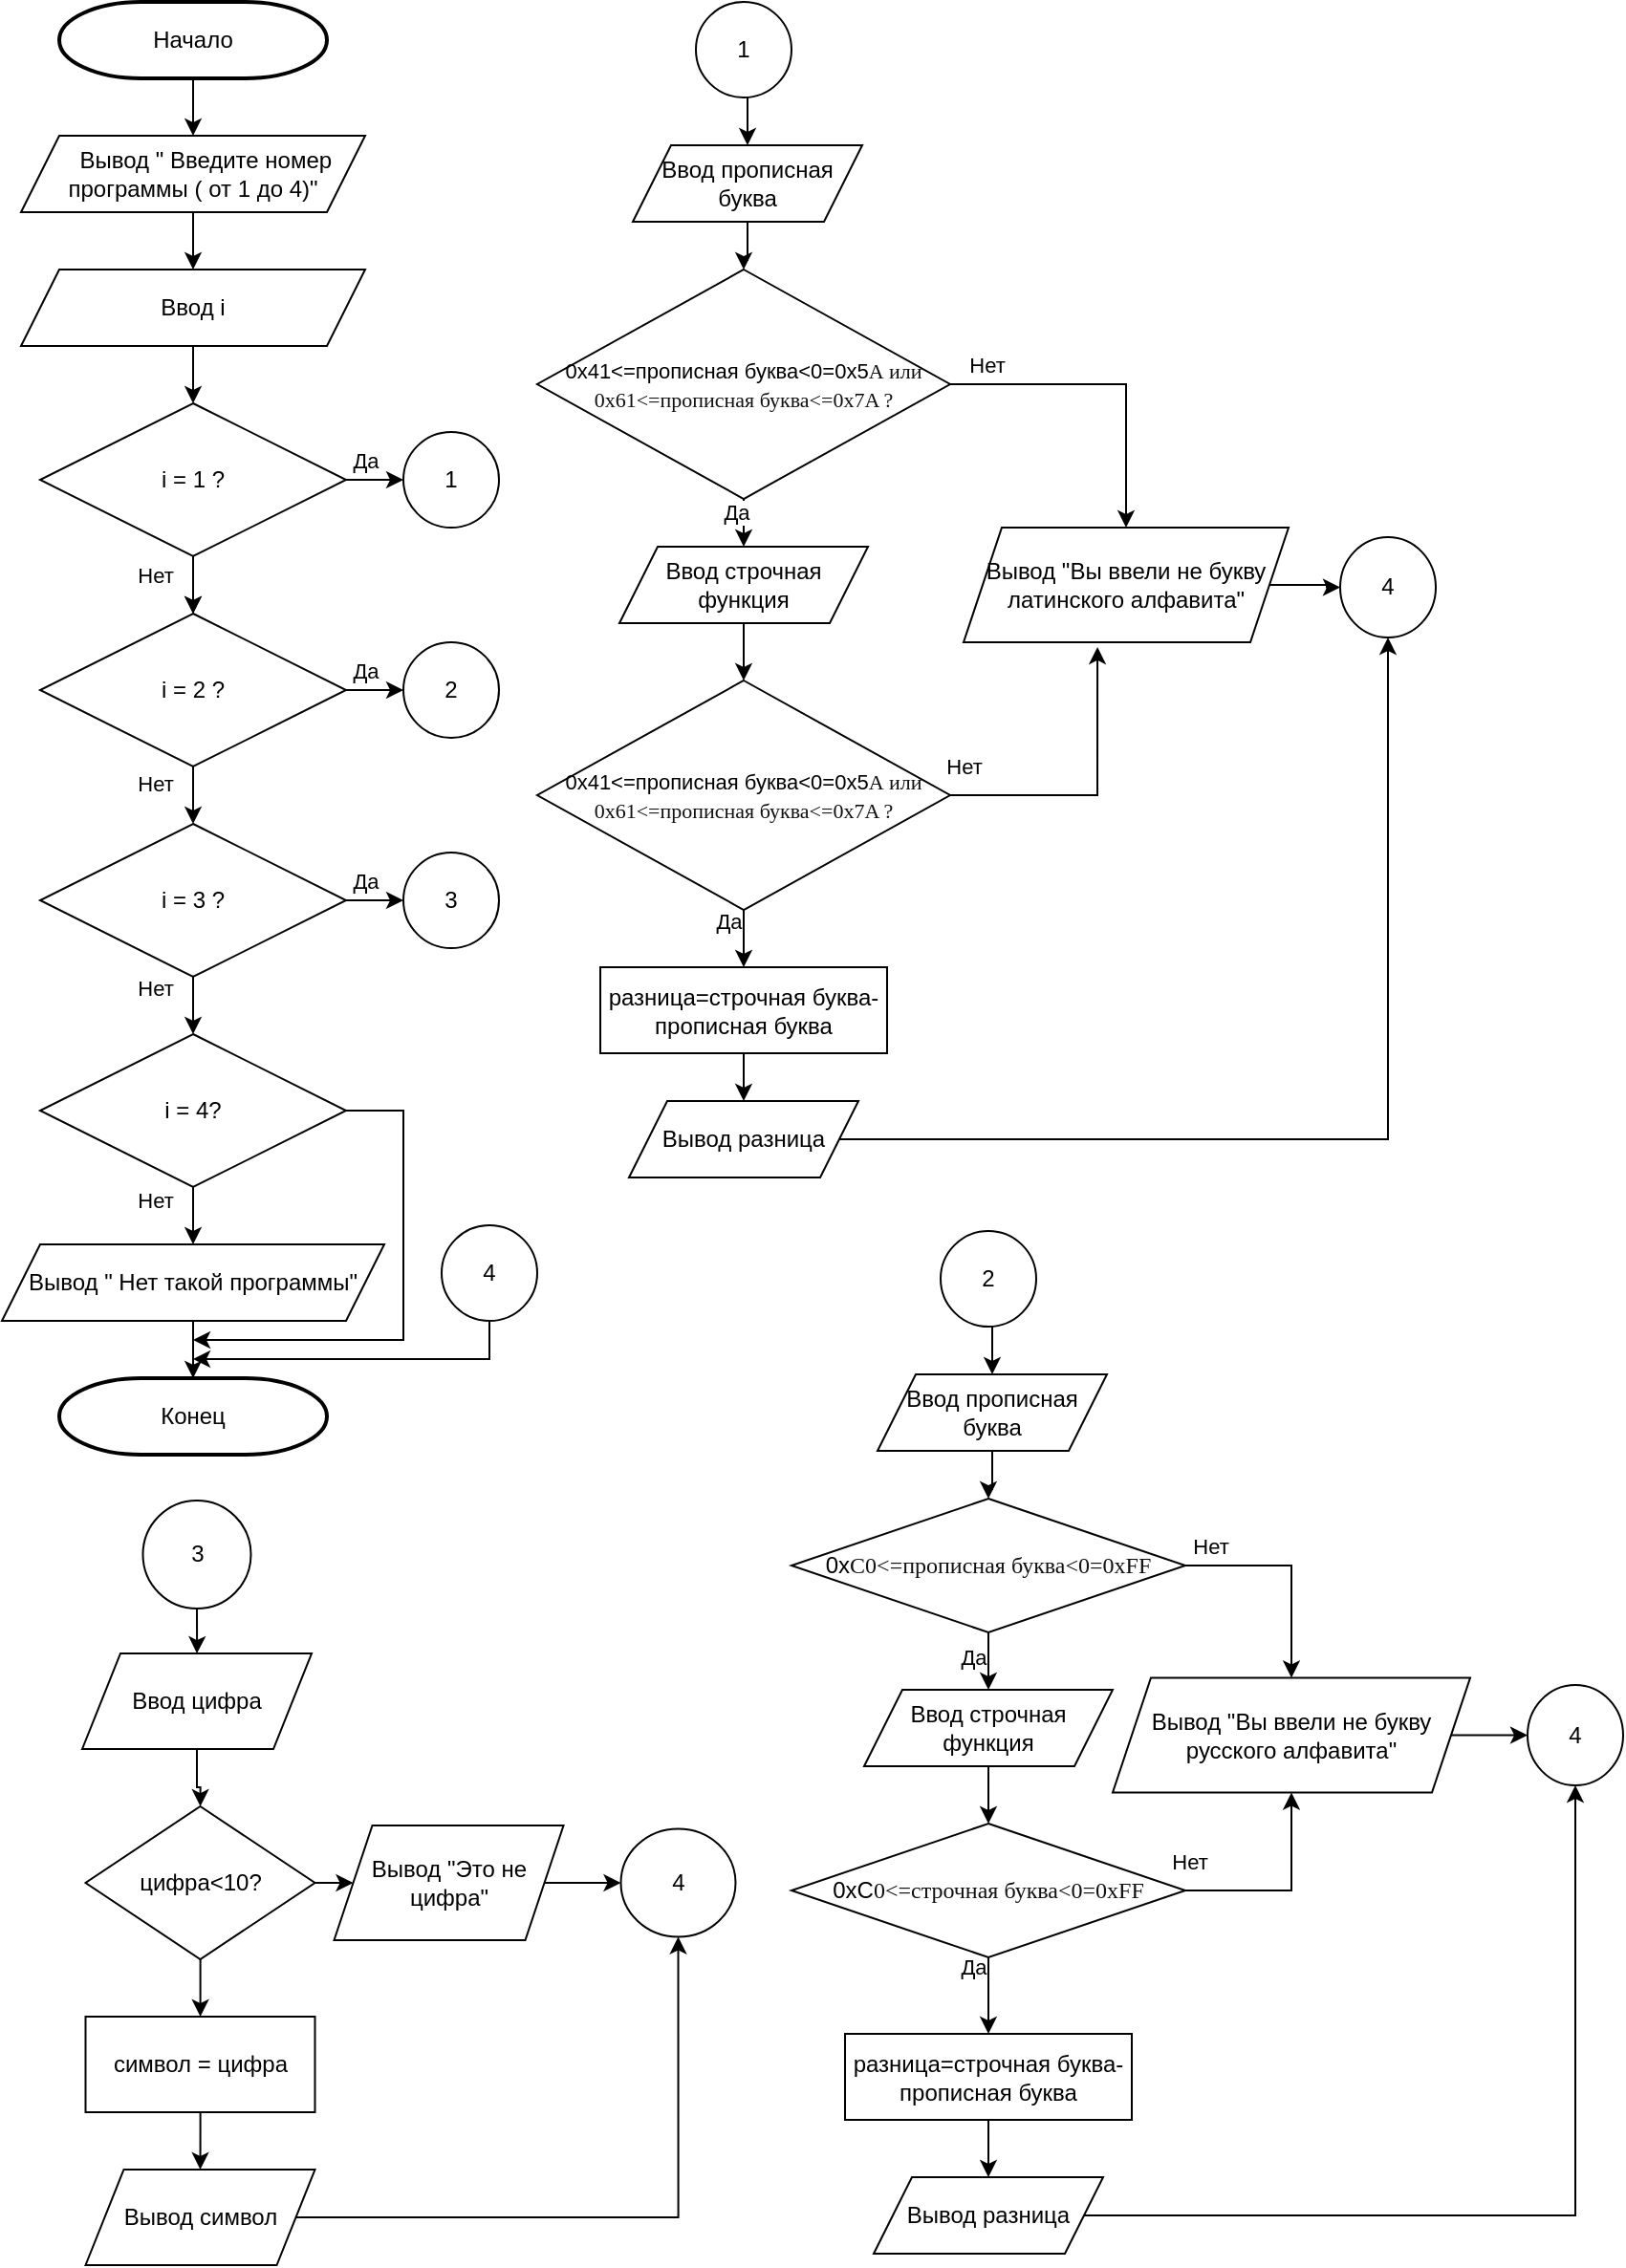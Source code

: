 <mxfile version="22.0.6" type="device">
  <diagram id="C5RBs43oDa-KdzZeNtuy" name="Page-1">
    <mxGraphModel dx="1500" dy="921" grid="0" gridSize="10" guides="1" tooltips="1" connect="1" arrows="1" fold="1" page="0" pageScale="1" pageWidth="827" pageHeight="1169" math="0" shadow="0">
      <root>
        <mxCell id="WIyWlLk6GJQsqaUBKTNV-0" />
        <mxCell id="WIyWlLk6GJQsqaUBKTNV-1" parent="WIyWlLk6GJQsqaUBKTNV-0" />
        <mxCell id="FNkPyqkchI54DgubYqVO-3" style="edgeStyle=orthogonalEdgeStyle;rounded=0;orthogonalLoop=1;jettySize=auto;html=1;entryX=0.5;entryY=0;entryDx=0;entryDy=0;" edge="1" parent="WIyWlLk6GJQsqaUBKTNV-1" source="FNkPyqkchI54DgubYqVO-0" target="FNkPyqkchI54DgubYqVO-1">
          <mxGeometry relative="1" as="geometry" />
        </mxCell>
        <mxCell id="FNkPyqkchI54DgubYqVO-0" value="Начало" style="strokeWidth=2;html=1;shape=mxgraph.flowchart.terminator;whiteSpace=wrap;strokeColor=#000000;" vertex="1" parent="WIyWlLk6GJQsqaUBKTNV-1">
          <mxGeometry x="70" y="20" width="140" height="40" as="geometry" />
        </mxCell>
        <mxCell id="FNkPyqkchI54DgubYqVO-5" value="" style="edgeStyle=orthogonalEdgeStyle;rounded=0;orthogonalLoop=1;jettySize=auto;html=1;" edge="1" parent="WIyWlLk6GJQsqaUBKTNV-1" source="FNkPyqkchI54DgubYqVO-1" target="FNkPyqkchI54DgubYqVO-4">
          <mxGeometry relative="1" as="geometry" />
        </mxCell>
        <mxCell id="FNkPyqkchI54DgubYqVO-1" value="&amp;nbsp; &amp;nbsp; Вывод &quot; Введите номер программы ( от 1 до 4)&quot;" style="shape=parallelogram;perimeter=parallelogramPerimeter;whiteSpace=wrap;html=1;fixedSize=1;" vertex="1" parent="WIyWlLk6GJQsqaUBKTNV-1">
          <mxGeometry x="50" y="90" width="180" height="40" as="geometry" />
        </mxCell>
        <mxCell id="FNkPyqkchI54DgubYqVO-8" value="" style="edgeStyle=orthogonalEdgeStyle;rounded=0;orthogonalLoop=1;jettySize=auto;html=1;" edge="1" parent="WIyWlLk6GJQsqaUBKTNV-1" source="FNkPyqkchI54DgubYqVO-4" target="FNkPyqkchI54DgubYqVO-7">
          <mxGeometry relative="1" as="geometry" />
        </mxCell>
        <mxCell id="FNkPyqkchI54DgubYqVO-4" value="Ввод i" style="shape=parallelogram;perimeter=parallelogramPerimeter;whiteSpace=wrap;html=1;fixedSize=1;" vertex="1" parent="WIyWlLk6GJQsqaUBKTNV-1">
          <mxGeometry x="50" y="160" width="180" height="40" as="geometry" />
        </mxCell>
        <mxCell id="FNkPyqkchI54DgubYqVO-10" value="" style="edgeStyle=orthogonalEdgeStyle;rounded=0;orthogonalLoop=1;jettySize=auto;html=1;" edge="1" parent="WIyWlLk6GJQsqaUBKTNV-1" source="FNkPyqkchI54DgubYqVO-7" target="FNkPyqkchI54DgubYqVO-9">
          <mxGeometry relative="1" as="geometry" />
        </mxCell>
        <mxCell id="FNkPyqkchI54DgubYqVO-17" value="" style="edgeStyle=orthogonalEdgeStyle;rounded=0;orthogonalLoop=1;jettySize=auto;html=1;" edge="1" parent="WIyWlLk6GJQsqaUBKTNV-1" source="FNkPyqkchI54DgubYqVO-7" target="FNkPyqkchI54DgubYqVO-9">
          <mxGeometry relative="1" as="geometry" />
        </mxCell>
        <mxCell id="FNkPyqkchI54DgubYqVO-19" value="Нет" style="edgeLabel;html=1;align=center;verticalAlign=middle;resizable=0;points=[];" vertex="1" connectable="0" parent="FNkPyqkchI54DgubYqVO-17">
          <mxGeometry x="-0.712" y="-1" relative="1" as="geometry">
            <mxPoint x="-19" y="3" as="offset" />
          </mxGeometry>
        </mxCell>
        <mxCell id="FNkPyqkchI54DgubYqVO-34" value="" style="edgeStyle=orthogonalEdgeStyle;rounded=0;orthogonalLoop=1;jettySize=auto;html=1;" edge="1" parent="WIyWlLk6GJQsqaUBKTNV-1" source="FNkPyqkchI54DgubYqVO-7" target="FNkPyqkchI54DgubYqVO-33">
          <mxGeometry relative="1" as="geometry" />
        </mxCell>
        <mxCell id="FNkPyqkchI54DgubYqVO-61" value="Да" style="edgeLabel;html=1;align=center;verticalAlign=middle;resizable=0;points=[];" vertex="1" connectable="0" parent="FNkPyqkchI54DgubYqVO-34">
          <mxGeometry x="-0.764" y="2" relative="1" as="geometry">
            <mxPoint x="4" y="-8" as="offset" />
          </mxGeometry>
        </mxCell>
        <mxCell id="FNkPyqkchI54DgubYqVO-7" value="i = 1 ?" style="rhombus;whiteSpace=wrap;html=1;" vertex="1" parent="WIyWlLk6GJQsqaUBKTNV-1">
          <mxGeometry x="60" y="230" width="160" height="80" as="geometry" />
        </mxCell>
        <mxCell id="FNkPyqkchI54DgubYqVO-12" value="" style="edgeStyle=orthogonalEdgeStyle;rounded=0;orthogonalLoop=1;jettySize=auto;html=1;" edge="1" parent="WIyWlLk6GJQsqaUBKTNV-1" source="FNkPyqkchI54DgubYqVO-9" target="FNkPyqkchI54DgubYqVO-11">
          <mxGeometry relative="1" as="geometry" />
        </mxCell>
        <mxCell id="FNkPyqkchI54DgubYqVO-20" value="Нет" style="edgeLabel;html=1;align=center;verticalAlign=middle;resizable=0;points=[];" vertex="1" connectable="0" parent="FNkPyqkchI54DgubYqVO-12">
          <mxGeometry x="-0.632" y="-2" relative="1" as="geometry">
            <mxPoint x="-18" as="offset" />
          </mxGeometry>
        </mxCell>
        <mxCell id="FNkPyqkchI54DgubYqVO-45" value="" style="edgeStyle=orthogonalEdgeStyle;rounded=0;orthogonalLoop=1;jettySize=auto;html=1;" edge="1" parent="WIyWlLk6GJQsqaUBKTNV-1" source="FNkPyqkchI54DgubYqVO-9" target="FNkPyqkchI54DgubYqVO-44">
          <mxGeometry relative="1" as="geometry" />
        </mxCell>
        <mxCell id="FNkPyqkchI54DgubYqVO-62" value="Да" style="edgeLabel;html=1;align=center;verticalAlign=middle;resizable=0;points=[];" vertex="1" connectable="0" parent="FNkPyqkchI54DgubYqVO-45">
          <mxGeometry x="-0.72" y="-1" relative="1" as="geometry">
            <mxPoint x="3" y="-11" as="offset" />
          </mxGeometry>
        </mxCell>
        <mxCell id="FNkPyqkchI54DgubYqVO-9" value="i = 2 ?" style="rhombus;whiteSpace=wrap;html=1;" vertex="1" parent="WIyWlLk6GJQsqaUBKTNV-1">
          <mxGeometry x="60" y="340" width="160" height="80" as="geometry" />
        </mxCell>
        <mxCell id="FNkPyqkchI54DgubYqVO-14" value="" style="edgeStyle=orthogonalEdgeStyle;rounded=0;orthogonalLoop=1;jettySize=auto;html=1;" edge="1" parent="WIyWlLk6GJQsqaUBKTNV-1" source="FNkPyqkchI54DgubYqVO-11" target="FNkPyqkchI54DgubYqVO-13">
          <mxGeometry relative="1" as="geometry" />
        </mxCell>
        <mxCell id="FNkPyqkchI54DgubYqVO-21" value="Нет" style="edgeLabel;html=1;align=center;verticalAlign=middle;resizable=0;points=[];" vertex="1" connectable="0" parent="FNkPyqkchI54DgubYqVO-14">
          <mxGeometry x="-0.779" y="1" relative="1" as="geometry">
            <mxPoint x="-21" as="offset" />
          </mxGeometry>
        </mxCell>
        <mxCell id="FNkPyqkchI54DgubYqVO-47" value="" style="edgeStyle=orthogonalEdgeStyle;rounded=0;orthogonalLoop=1;jettySize=auto;html=1;" edge="1" parent="WIyWlLk6GJQsqaUBKTNV-1" source="FNkPyqkchI54DgubYqVO-11" target="FNkPyqkchI54DgubYqVO-46">
          <mxGeometry relative="1" as="geometry" />
        </mxCell>
        <mxCell id="FNkPyqkchI54DgubYqVO-63" value="Да" style="edgeLabel;html=1;align=center;verticalAlign=middle;resizable=0;points=[];" vertex="1" connectable="0" parent="FNkPyqkchI54DgubYqVO-47">
          <mxGeometry x="-0.762" y="4" relative="1" as="geometry">
            <mxPoint x="4" y="-6" as="offset" />
          </mxGeometry>
        </mxCell>
        <mxCell id="FNkPyqkchI54DgubYqVO-11" value="i = 3 ?" style="rhombus;whiteSpace=wrap;html=1;" vertex="1" parent="WIyWlLk6GJQsqaUBKTNV-1">
          <mxGeometry x="60" y="450" width="160" height="80" as="geometry" />
        </mxCell>
        <mxCell id="FNkPyqkchI54DgubYqVO-16" style="edgeStyle=orthogonalEdgeStyle;rounded=0;orthogonalLoop=1;jettySize=auto;html=1;entryX=0.5;entryY=0;entryDx=0;entryDy=0;" edge="1" parent="WIyWlLk6GJQsqaUBKTNV-1" source="FNkPyqkchI54DgubYqVO-13" target="FNkPyqkchI54DgubYqVO-15">
          <mxGeometry relative="1" as="geometry" />
        </mxCell>
        <mxCell id="FNkPyqkchI54DgubYqVO-22" value="Нет" style="edgeLabel;html=1;align=center;verticalAlign=middle;resizable=0;points=[];" vertex="1" connectable="0" parent="FNkPyqkchI54DgubYqVO-16">
          <mxGeometry x="-0.736" y="-1" relative="1" as="geometry">
            <mxPoint x="-19" as="offset" />
          </mxGeometry>
        </mxCell>
        <mxCell id="FNkPyqkchI54DgubYqVO-66" style="edgeStyle=orthogonalEdgeStyle;rounded=0;orthogonalLoop=1;jettySize=auto;html=1;exitX=1;exitY=0.5;exitDx=0;exitDy=0;" edge="1" parent="WIyWlLk6GJQsqaUBKTNV-1" source="FNkPyqkchI54DgubYqVO-13">
          <mxGeometry relative="1" as="geometry">
            <mxPoint x="140" y="720" as="targetPoint" />
            <Array as="points">
              <mxPoint x="250" y="600" />
              <mxPoint x="250" y="720" />
              <mxPoint x="140" y="720" />
            </Array>
          </mxGeometry>
        </mxCell>
        <mxCell id="FNkPyqkchI54DgubYqVO-13" value="i = 4?" style="rhombus;whiteSpace=wrap;html=1;" vertex="1" parent="WIyWlLk6GJQsqaUBKTNV-1">
          <mxGeometry x="60" y="560" width="160" height="80" as="geometry" />
        </mxCell>
        <mxCell id="FNkPyqkchI54DgubYqVO-15" value="Вывод &quot; Нет такой программы&quot;" style="shape=parallelogram;perimeter=parallelogramPerimeter;whiteSpace=wrap;html=1;fixedSize=1;" vertex="1" parent="WIyWlLk6GJQsqaUBKTNV-1">
          <mxGeometry x="40" y="670" width="200" height="40" as="geometry" />
        </mxCell>
        <mxCell id="FNkPyqkchI54DgubYqVO-26" value="" style="edgeStyle=orthogonalEdgeStyle;rounded=0;orthogonalLoop=1;jettySize=auto;html=1;" edge="1" parent="WIyWlLk6GJQsqaUBKTNV-1" source="FNkPyqkchI54DgubYqVO-23" target="FNkPyqkchI54DgubYqVO-25">
          <mxGeometry relative="1" as="geometry" />
        </mxCell>
        <mxCell id="FNkPyqkchI54DgubYqVO-23" value="Ввод прописная буква" style="shape=parallelogram;perimeter=parallelogramPerimeter;whiteSpace=wrap;html=1;fixedSize=1;" vertex="1" parent="WIyWlLk6GJQsqaUBKTNV-1">
          <mxGeometry x="370" y="95" width="120" height="40" as="geometry" />
        </mxCell>
        <mxCell id="FNkPyqkchI54DgubYqVO-28" value="" style="edgeStyle=orthogonalEdgeStyle;rounded=0;orthogonalLoop=1;jettySize=auto;html=1;entryX=0.5;entryY=0;entryDx=0;entryDy=0;" edge="1" parent="WIyWlLk6GJQsqaUBKTNV-1" source="FNkPyqkchI54DgubYqVO-25" target="FNkPyqkchI54DgubYqVO-29">
          <mxGeometry relative="1" as="geometry">
            <mxPoint x="511" y="425" as="targetPoint" />
          </mxGeometry>
        </mxCell>
        <mxCell id="FNkPyqkchI54DgubYqVO-59" value="Да" style="edgeLabel;html=1;align=center;verticalAlign=middle;resizable=0;points=[];" vertex="1" connectable="0" parent="FNkPyqkchI54DgubYqVO-28">
          <mxGeometry x="0.251" y="-2" relative="1" as="geometry">
            <mxPoint x="-6" y="1" as="offset" />
          </mxGeometry>
        </mxCell>
        <mxCell id="FNkPyqkchI54DgubYqVO-39" style="edgeStyle=orthogonalEdgeStyle;rounded=0;orthogonalLoop=1;jettySize=auto;html=1;entryX=0.5;entryY=0;entryDx=0;entryDy=0;" edge="1" parent="WIyWlLk6GJQsqaUBKTNV-1" source="FNkPyqkchI54DgubYqVO-25" target="FNkPyqkchI54DgubYqVO-30">
          <mxGeometry relative="1" as="geometry" />
        </mxCell>
        <mxCell id="FNkPyqkchI54DgubYqVO-57" value="Нет" style="edgeLabel;html=1;align=center;verticalAlign=middle;resizable=0;points=[];" vertex="1" connectable="0" parent="FNkPyqkchI54DgubYqVO-39">
          <mxGeometry x="-0.775" y="1" relative="1" as="geometry">
            <mxPoint y="-9" as="offset" />
          </mxGeometry>
        </mxCell>
        <mxCell id="FNkPyqkchI54DgubYqVO-25" value="&lt;font style=&quot;font-size: 11px;&quot;&gt;0х41&amp;lt;=прописная буква&amp;lt;0=0х5&lt;font style=&quot;font-size: 11px;&quot;&gt;&lt;span style=&quot;line-height: 107%; font-family: Calibri, &amp;quot;sans-serif&amp;quot;; color: rgb(17, 17, 17);&quot; lang=&quot;EN-US&quot;&gt;A&lt;/span&gt;&lt;span style=&quot;line-height: 107%; font-family: Calibri, &amp;quot;sans-serif&amp;quot;; color: rgb(17, 17, 17);&quot;&gt; или 0х61&amp;lt;=прописная буква&amp;lt;=0х7&lt;/span&gt;&lt;span style=&quot;line-height: 107%; font-family: Calibri, &amp;quot;sans-serif&amp;quot;; color: rgb(17, 17, 17);&quot; lang=&quot;EN-US&quot;&gt;A ?&lt;/span&gt;&lt;/font&gt;&lt;/font&gt;" style="rhombus;whiteSpace=wrap;html=1;" vertex="1" parent="WIyWlLk6GJQsqaUBKTNV-1">
          <mxGeometry x="320" y="160" width="216" height="120" as="geometry" />
        </mxCell>
        <mxCell id="FNkPyqkchI54DgubYqVO-37" style="edgeStyle=orthogonalEdgeStyle;rounded=0;orthogonalLoop=1;jettySize=auto;html=1;entryX=0.5;entryY=0;entryDx=0;entryDy=0;" edge="1" parent="WIyWlLk6GJQsqaUBKTNV-1" source="FNkPyqkchI54DgubYqVO-29" target="FNkPyqkchI54DgubYqVO-32">
          <mxGeometry relative="1" as="geometry" />
        </mxCell>
        <mxCell id="FNkPyqkchI54DgubYqVO-29" value="Ввод строчная функция" style="shape=parallelogram;perimeter=parallelogramPerimeter;whiteSpace=wrap;html=1;fixedSize=1;" vertex="1" parent="WIyWlLk6GJQsqaUBKTNV-1">
          <mxGeometry x="363" y="305" width="130" height="40" as="geometry" />
        </mxCell>
        <mxCell id="FNkPyqkchI54DgubYqVO-41" value="" style="edgeStyle=orthogonalEdgeStyle;rounded=0;orthogonalLoop=1;jettySize=auto;html=1;" edge="1" parent="WIyWlLk6GJQsqaUBKTNV-1" source="FNkPyqkchI54DgubYqVO-30" target="FNkPyqkchI54DgubYqVO-40">
          <mxGeometry relative="1" as="geometry" />
        </mxCell>
        <mxCell id="FNkPyqkchI54DgubYqVO-30" value="Вывод &quot;Вы ввели не букву латинского алфавита&quot;" style="shape=parallelogram;perimeter=parallelogramPerimeter;whiteSpace=wrap;html=1;fixedSize=1;" vertex="1" parent="WIyWlLk6GJQsqaUBKTNV-1">
          <mxGeometry x="543" y="295" width="170" height="60" as="geometry" />
        </mxCell>
        <mxCell id="FNkPyqkchI54DgubYqVO-53" value="" style="edgeStyle=orthogonalEdgeStyle;rounded=0;orthogonalLoop=1;jettySize=auto;html=1;" edge="1" parent="WIyWlLk6GJQsqaUBKTNV-1" source="FNkPyqkchI54DgubYqVO-32" target="FNkPyqkchI54DgubYqVO-52">
          <mxGeometry relative="1" as="geometry" />
        </mxCell>
        <mxCell id="FNkPyqkchI54DgubYqVO-60" value="Да" style="edgeLabel;html=1;align=center;verticalAlign=middle;resizable=0;points=[];" vertex="1" connectable="0" parent="FNkPyqkchI54DgubYqVO-53">
          <mxGeometry x="-0.824" y="-4" relative="1" as="geometry">
            <mxPoint x="-4" y="1" as="offset" />
          </mxGeometry>
        </mxCell>
        <mxCell id="FNkPyqkchI54DgubYqVO-32" value="&lt;font style=&quot;font-size: 11px;&quot;&gt;0х41&amp;lt;=прописная буква&amp;lt;0=0х5&lt;font style=&quot;font-size: 11px;&quot;&gt;&lt;span style=&quot;line-height: 107%; font-family: Calibri, &amp;quot;sans-serif&amp;quot;; color: rgb(17, 17, 17);&quot; lang=&quot;EN-US&quot;&gt;A&lt;/span&gt;&lt;span style=&quot;line-height: 107%; font-family: Calibri, &amp;quot;sans-serif&amp;quot;; color: rgb(17, 17, 17);&quot;&gt; или 0х61&amp;lt;=прописная буква&amp;lt;=0х7&lt;/span&gt;&lt;span style=&quot;line-height: 107%; font-family: Calibri, &amp;quot;sans-serif&amp;quot;; color: rgb(17, 17, 17);&quot; lang=&quot;EN-US&quot;&gt;A ?&lt;/span&gt;&lt;/font&gt;&lt;/font&gt;" style="rhombus;whiteSpace=wrap;html=1;" vertex="1" parent="WIyWlLk6GJQsqaUBKTNV-1">
          <mxGeometry x="320" y="375" width="216" height="120" as="geometry" />
        </mxCell>
        <mxCell id="FNkPyqkchI54DgubYqVO-33" value="1" style="ellipse;whiteSpace=wrap;html=1;" vertex="1" parent="WIyWlLk6GJQsqaUBKTNV-1">
          <mxGeometry x="250" y="245" width="50" height="50" as="geometry" />
        </mxCell>
        <mxCell id="FNkPyqkchI54DgubYqVO-36" style="edgeStyle=orthogonalEdgeStyle;rounded=0;orthogonalLoop=1;jettySize=auto;html=1;entryX=0.5;entryY=0;entryDx=0;entryDy=0;" edge="1" parent="WIyWlLk6GJQsqaUBKTNV-1" target="FNkPyqkchI54DgubYqVO-23">
          <mxGeometry relative="1" as="geometry">
            <mxPoint x="428" y="65" as="sourcePoint" />
          </mxGeometry>
        </mxCell>
        <mxCell id="FNkPyqkchI54DgubYqVO-35" value="1" style="ellipse;whiteSpace=wrap;html=1;aspect=fixed;" vertex="1" parent="WIyWlLk6GJQsqaUBKTNV-1">
          <mxGeometry x="403" y="20" width="50" height="50" as="geometry" />
        </mxCell>
        <mxCell id="FNkPyqkchI54DgubYqVO-38" style="edgeStyle=orthogonalEdgeStyle;rounded=0;orthogonalLoop=1;jettySize=auto;html=1;entryX=0.412;entryY=1.041;entryDx=0;entryDy=0;entryPerimeter=0;" edge="1" parent="WIyWlLk6GJQsqaUBKTNV-1" source="FNkPyqkchI54DgubYqVO-32" target="FNkPyqkchI54DgubYqVO-30">
          <mxGeometry relative="1" as="geometry" />
        </mxCell>
        <mxCell id="FNkPyqkchI54DgubYqVO-58" value="Нет" style="edgeLabel;html=1;align=center;verticalAlign=middle;resizable=0;points=[];" vertex="1" connectable="0" parent="FNkPyqkchI54DgubYqVO-38">
          <mxGeometry x="-0.78" y="-1" relative="1" as="geometry">
            <mxPoint x="-10" y="-16" as="offset" />
          </mxGeometry>
        </mxCell>
        <mxCell id="FNkPyqkchI54DgubYqVO-40" value="4" style="ellipse;whiteSpace=wrap;html=1;" vertex="1" parent="WIyWlLk6GJQsqaUBKTNV-1">
          <mxGeometry x="740" y="300" width="50" height="52.5" as="geometry" />
        </mxCell>
        <mxCell id="FNkPyqkchI54DgubYqVO-42" value="Конец" style="strokeWidth=2;html=1;shape=mxgraph.flowchart.terminator;whiteSpace=wrap;strokeColor=#000000;" vertex="1" parent="WIyWlLk6GJQsqaUBKTNV-1">
          <mxGeometry x="70" y="740" width="140" height="40" as="geometry" />
        </mxCell>
        <mxCell id="FNkPyqkchI54DgubYqVO-44" value="2" style="ellipse;whiteSpace=wrap;html=1;" vertex="1" parent="WIyWlLk6GJQsqaUBKTNV-1">
          <mxGeometry x="250" y="355" width="50" height="50" as="geometry" />
        </mxCell>
        <mxCell id="FNkPyqkchI54DgubYqVO-46" value="3" style="ellipse;whiteSpace=wrap;html=1;" vertex="1" parent="WIyWlLk6GJQsqaUBKTNV-1">
          <mxGeometry x="250" y="465" width="50" height="50" as="geometry" />
        </mxCell>
        <mxCell id="FNkPyqkchI54DgubYqVO-51" style="edgeStyle=orthogonalEdgeStyle;rounded=0;orthogonalLoop=1;jettySize=auto;html=1;" edge="1" parent="WIyWlLk6GJQsqaUBKTNV-1" source="FNkPyqkchI54DgubYqVO-50">
          <mxGeometry relative="1" as="geometry">
            <mxPoint x="140" y="730" as="targetPoint" />
            <Array as="points">
              <mxPoint x="295" y="695" />
              <mxPoint x="295" y="730" />
            </Array>
          </mxGeometry>
        </mxCell>
        <mxCell id="FNkPyqkchI54DgubYqVO-50" value="4" style="ellipse;whiteSpace=wrap;html=1;aspect=fixed;" vertex="1" parent="WIyWlLk6GJQsqaUBKTNV-1">
          <mxGeometry x="270" y="660" width="50" height="50" as="geometry" />
        </mxCell>
        <mxCell id="FNkPyqkchI54DgubYqVO-55" style="edgeStyle=orthogonalEdgeStyle;rounded=0;orthogonalLoop=1;jettySize=auto;html=1;entryX=0.5;entryY=0;entryDx=0;entryDy=0;" edge="1" parent="WIyWlLk6GJQsqaUBKTNV-1" source="FNkPyqkchI54DgubYqVO-52" target="FNkPyqkchI54DgubYqVO-54">
          <mxGeometry relative="1" as="geometry" />
        </mxCell>
        <mxCell id="FNkPyqkchI54DgubYqVO-52" value="разница=строчная буква-прописная буква" style="whiteSpace=wrap;html=1;" vertex="1" parent="WIyWlLk6GJQsqaUBKTNV-1">
          <mxGeometry x="353" y="525" width="150" height="45" as="geometry" />
        </mxCell>
        <mxCell id="FNkPyqkchI54DgubYqVO-56" style="edgeStyle=orthogonalEdgeStyle;rounded=0;orthogonalLoop=1;jettySize=auto;html=1;entryX=0.5;entryY=1;entryDx=0;entryDy=0;" edge="1" parent="WIyWlLk6GJQsqaUBKTNV-1" source="FNkPyqkchI54DgubYqVO-54" target="FNkPyqkchI54DgubYqVO-40">
          <mxGeometry relative="1" as="geometry" />
        </mxCell>
        <mxCell id="FNkPyqkchI54DgubYqVO-54" value="Вывод разница" style="shape=parallelogram;perimeter=parallelogramPerimeter;whiteSpace=wrap;html=1;fixedSize=1;" vertex="1" parent="WIyWlLk6GJQsqaUBKTNV-1">
          <mxGeometry x="368" y="595" width="120" height="40" as="geometry" />
        </mxCell>
        <mxCell id="FNkPyqkchI54DgubYqVO-65" style="edgeStyle=orthogonalEdgeStyle;rounded=0;orthogonalLoop=1;jettySize=auto;html=1;entryX=0.5;entryY=0;entryDx=0;entryDy=0;entryPerimeter=0;" edge="1" parent="WIyWlLk6GJQsqaUBKTNV-1" source="FNkPyqkchI54DgubYqVO-15" target="FNkPyqkchI54DgubYqVO-42">
          <mxGeometry relative="1" as="geometry" />
        </mxCell>
        <mxCell id="FNkPyqkchI54DgubYqVO-67" value="" style="edgeStyle=orthogonalEdgeStyle;rounded=0;orthogonalLoop=1;jettySize=auto;html=1;" edge="1" parent="WIyWlLk6GJQsqaUBKTNV-1" source="FNkPyqkchI54DgubYqVO-68" target="FNkPyqkchI54DgubYqVO-73">
          <mxGeometry relative="1" as="geometry" />
        </mxCell>
        <mxCell id="FNkPyqkchI54DgubYqVO-68" value="Ввод прописная буква" style="shape=parallelogram;perimeter=parallelogramPerimeter;whiteSpace=wrap;html=1;fixedSize=1;" vertex="1" parent="WIyWlLk6GJQsqaUBKTNV-1">
          <mxGeometry x="498" y="738" width="120" height="40" as="geometry" />
        </mxCell>
        <mxCell id="FNkPyqkchI54DgubYqVO-69" value="" style="edgeStyle=orthogonalEdgeStyle;rounded=0;orthogonalLoop=1;jettySize=auto;html=1;entryX=0.5;entryY=0;entryDx=0;entryDy=0;" edge="1" parent="WIyWlLk6GJQsqaUBKTNV-1" source="FNkPyqkchI54DgubYqVO-73" target="FNkPyqkchI54DgubYqVO-75">
          <mxGeometry relative="1" as="geometry">
            <mxPoint x="639" y="1068" as="targetPoint" />
          </mxGeometry>
        </mxCell>
        <mxCell id="FNkPyqkchI54DgubYqVO-70" value="Да" style="edgeLabel;html=1;align=center;verticalAlign=middle;resizable=0;points=[];" vertex="1" connectable="0" parent="FNkPyqkchI54DgubYqVO-69">
          <mxGeometry x="0.251" y="-2" relative="1" as="geometry">
            <mxPoint x="-6" y="1" as="offset" />
          </mxGeometry>
        </mxCell>
        <mxCell id="FNkPyqkchI54DgubYqVO-71" style="edgeStyle=orthogonalEdgeStyle;rounded=0;orthogonalLoop=1;jettySize=auto;html=1;entryX=0.5;entryY=0;entryDx=0;entryDy=0;" edge="1" parent="WIyWlLk6GJQsqaUBKTNV-1" source="FNkPyqkchI54DgubYqVO-73" target="FNkPyqkchI54DgubYqVO-77">
          <mxGeometry relative="1" as="geometry">
            <mxPoint x="778" y="863" as="targetPoint" />
            <Array as="points">
              <mxPoint x="715" y="838" />
            </Array>
          </mxGeometry>
        </mxCell>
        <mxCell id="FNkPyqkchI54DgubYqVO-72" value="Нет" style="edgeLabel;html=1;align=center;verticalAlign=middle;resizable=0;points=[];" vertex="1" connectable="0" parent="FNkPyqkchI54DgubYqVO-71">
          <mxGeometry x="-0.775" y="1" relative="1" as="geometry">
            <mxPoint y="-9" as="offset" />
          </mxGeometry>
        </mxCell>
        <mxCell id="FNkPyqkchI54DgubYqVO-73" value="&lt;font style=&quot;font-size: 12px;&quot;&gt;0х&lt;span style=&quot;line-height: 107%; font-family: Calibri, &amp;quot;sans-serif&amp;quot;; color: rgb(17, 17, 17);&quot; lang=&quot;EN-US&quot;&gt;C&lt;/span&gt;&lt;span style=&quot;line-height: 107%; font-family: Calibri, &amp;quot;sans-serif&amp;quot;; color: rgb(17, 17, 17);&quot;&gt;0&amp;lt;=прописная буква&amp;lt;0=0х&lt;/span&gt;&lt;span style=&quot;line-height: 107%; font-family: Calibri, &amp;quot;sans-serif&amp;quot;; color: rgb(17, 17, 17);&quot; lang=&quot;EN-US&quot;&gt;FF&lt;/span&gt;&lt;/font&gt;" style="rhombus;whiteSpace=wrap;html=1;" vertex="1" parent="WIyWlLk6GJQsqaUBKTNV-1">
          <mxGeometry x="453" y="803" width="206" height="70" as="geometry" />
        </mxCell>
        <mxCell id="FNkPyqkchI54DgubYqVO-74" style="edgeStyle=orthogonalEdgeStyle;rounded=0;orthogonalLoop=1;jettySize=auto;html=1;entryX=0.5;entryY=0;entryDx=0;entryDy=0;" edge="1" parent="WIyWlLk6GJQsqaUBKTNV-1" source="FNkPyqkchI54DgubYqVO-75" target="FNkPyqkchI54DgubYqVO-80">
          <mxGeometry relative="1" as="geometry" />
        </mxCell>
        <mxCell id="FNkPyqkchI54DgubYqVO-75" value="Ввод строчная функция" style="shape=parallelogram;perimeter=parallelogramPerimeter;whiteSpace=wrap;html=1;fixedSize=1;" vertex="1" parent="WIyWlLk6GJQsqaUBKTNV-1">
          <mxGeometry x="491" y="903" width="130" height="40" as="geometry" />
        </mxCell>
        <mxCell id="FNkPyqkchI54DgubYqVO-76" value="" style="edgeStyle=orthogonalEdgeStyle;rounded=0;orthogonalLoop=1;jettySize=auto;html=1;" edge="1" parent="WIyWlLk6GJQsqaUBKTNV-1" source="FNkPyqkchI54DgubYqVO-77" target="FNkPyqkchI54DgubYqVO-85">
          <mxGeometry relative="1" as="geometry" />
        </mxCell>
        <mxCell id="FNkPyqkchI54DgubYqVO-77" value="Вывод &quot;Вы ввели не букву русского алфавита&quot;" style="shape=parallelogram;perimeter=parallelogramPerimeter;whiteSpace=wrap;html=1;fixedSize=1;" vertex="1" parent="WIyWlLk6GJQsqaUBKTNV-1">
          <mxGeometry x="621" y="896.75" width="187" height="60" as="geometry" />
        </mxCell>
        <mxCell id="FNkPyqkchI54DgubYqVO-78" value="" style="edgeStyle=orthogonalEdgeStyle;rounded=0;orthogonalLoop=1;jettySize=auto;html=1;" edge="1" parent="WIyWlLk6GJQsqaUBKTNV-1" source="FNkPyqkchI54DgubYqVO-80" target="FNkPyqkchI54DgubYqVO-87">
          <mxGeometry relative="1" as="geometry" />
        </mxCell>
        <mxCell id="FNkPyqkchI54DgubYqVO-79" value="Да" style="edgeLabel;html=1;align=center;verticalAlign=middle;resizable=0;points=[];" vertex="1" connectable="0" parent="FNkPyqkchI54DgubYqVO-78">
          <mxGeometry x="-0.824" y="-4" relative="1" as="geometry">
            <mxPoint x="-4" y="1" as="offset" />
          </mxGeometry>
        </mxCell>
        <mxCell id="FNkPyqkchI54DgubYqVO-80" value="&lt;font style=&quot;font-size: 12px;&quot;&gt;0х&lt;span style=&quot;line-height: 107%;&quot; lang=&quot;EN-US&quot;&gt;C&lt;/span&gt;&lt;span style=&quot;line-height: 107%; font-family: Calibri, &amp;quot;sans-serif&amp;quot;; color: rgb(17, 17, 17);&quot;&gt;0&amp;lt;=строчная буква&amp;lt;0=0х&lt;/span&gt;&lt;span style=&quot;line-height: 107%; font-family: Calibri, &amp;quot;sans-serif&amp;quot;; color: rgb(17, 17, 17);&quot; lang=&quot;EN-US&quot;&gt;FF&lt;/span&gt;&lt;/font&gt;" style="rhombus;whiteSpace=wrap;html=1;" vertex="1" parent="WIyWlLk6GJQsqaUBKTNV-1">
          <mxGeometry x="453" y="973" width="206" height="70" as="geometry" />
        </mxCell>
        <mxCell id="FNkPyqkchI54DgubYqVO-81" style="edgeStyle=orthogonalEdgeStyle;rounded=0;orthogonalLoop=1;jettySize=auto;html=1;entryX=0.5;entryY=0;entryDx=0;entryDy=0;" edge="1" parent="WIyWlLk6GJQsqaUBKTNV-1" target="FNkPyqkchI54DgubYqVO-68">
          <mxGeometry relative="1" as="geometry">
            <mxPoint x="556" y="708" as="sourcePoint" />
          </mxGeometry>
        </mxCell>
        <mxCell id="FNkPyqkchI54DgubYqVO-82" value="2" style="ellipse;whiteSpace=wrap;html=1;aspect=fixed;" vertex="1" parent="WIyWlLk6GJQsqaUBKTNV-1">
          <mxGeometry x="531" y="663" width="50" height="50" as="geometry" />
        </mxCell>
        <mxCell id="FNkPyqkchI54DgubYqVO-83" style="edgeStyle=orthogonalEdgeStyle;rounded=0;orthogonalLoop=1;jettySize=auto;html=1;entryX=0.5;entryY=1;entryDx=0;entryDy=0;" edge="1" parent="WIyWlLk6GJQsqaUBKTNV-1" source="FNkPyqkchI54DgubYqVO-80" target="FNkPyqkchI54DgubYqVO-77">
          <mxGeometry relative="1" as="geometry">
            <mxPoint x="738" y="1023" as="targetPoint" />
            <Array as="points">
              <mxPoint x="715" y="1008" />
            </Array>
          </mxGeometry>
        </mxCell>
        <mxCell id="FNkPyqkchI54DgubYqVO-84" value="Нет" style="edgeLabel;html=1;align=center;verticalAlign=middle;resizable=0;points=[];" vertex="1" connectable="0" parent="FNkPyqkchI54DgubYqVO-83">
          <mxGeometry x="-0.78" y="-1" relative="1" as="geometry">
            <mxPoint x="-10" y="-16" as="offset" />
          </mxGeometry>
        </mxCell>
        <mxCell id="FNkPyqkchI54DgubYqVO-85" value="4" style="ellipse;whiteSpace=wrap;html=1;" vertex="1" parent="WIyWlLk6GJQsqaUBKTNV-1">
          <mxGeometry x="838" y="900.5" width="50" height="52.5" as="geometry" />
        </mxCell>
        <mxCell id="FNkPyqkchI54DgubYqVO-86" style="edgeStyle=orthogonalEdgeStyle;rounded=0;orthogonalLoop=1;jettySize=auto;html=1;entryX=0.5;entryY=0;entryDx=0;entryDy=0;" edge="1" parent="WIyWlLk6GJQsqaUBKTNV-1" source="FNkPyqkchI54DgubYqVO-87" target="FNkPyqkchI54DgubYqVO-89">
          <mxGeometry relative="1" as="geometry" />
        </mxCell>
        <mxCell id="FNkPyqkchI54DgubYqVO-87" value="разница=строчная буква-прописная буква" style="whiteSpace=wrap;html=1;" vertex="1" parent="WIyWlLk6GJQsqaUBKTNV-1">
          <mxGeometry x="481" y="1083" width="150" height="45" as="geometry" />
        </mxCell>
        <mxCell id="FNkPyqkchI54DgubYqVO-88" style="edgeStyle=orthogonalEdgeStyle;rounded=0;orthogonalLoop=1;jettySize=auto;html=1;entryX=0.5;entryY=1;entryDx=0;entryDy=0;" edge="1" parent="WIyWlLk6GJQsqaUBKTNV-1" source="FNkPyqkchI54DgubYqVO-89" target="FNkPyqkchI54DgubYqVO-85">
          <mxGeometry relative="1" as="geometry" />
        </mxCell>
        <mxCell id="FNkPyqkchI54DgubYqVO-89" value="Вывод разница" style="shape=parallelogram;perimeter=parallelogramPerimeter;whiteSpace=wrap;html=1;fixedSize=1;" vertex="1" parent="WIyWlLk6GJQsqaUBKTNV-1">
          <mxGeometry x="496" y="1158" width="120" height="40" as="geometry" />
        </mxCell>
        <mxCell id="FNkPyqkchI54DgubYqVO-92" value="" style="edgeStyle=orthogonalEdgeStyle;rounded=0;orthogonalLoop=1;jettySize=auto;html=1;" edge="1" parent="WIyWlLk6GJQsqaUBKTNV-1" source="FNkPyqkchI54DgubYqVO-90" target="FNkPyqkchI54DgubYqVO-91">
          <mxGeometry relative="1" as="geometry" />
        </mxCell>
        <mxCell id="FNkPyqkchI54DgubYqVO-90" value="3" style="ellipse;whiteSpace=wrap;html=1;aspect=fixed;" vertex="1" parent="WIyWlLk6GJQsqaUBKTNV-1">
          <mxGeometry x="113.75" y="804" width="56.5" height="56.5" as="geometry" />
        </mxCell>
        <mxCell id="FNkPyqkchI54DgubYqVO-94" value="" style="edgeStyle=orthogonalEdgeStyle;rounded=0;orthogonalLoop=1;jettySize=auto;html=1;" edge="1" parent="WIyWlLk6GJQsqaUBKTNV-1" source="FNkPyqkchI54DgubYqVO-91" target="FNkPyqkchI54DgubYqVO-93">
          <mxGeometry relative="1" as="geometry" />
        </mxCell>
        <mxCell id="FNkPyqkchI54DgubYqVO-91" value="Ввод цифра" style="shape=parallelogram;perimeter=parallelogramPerimeter;whiteSpace=wrap;html=1;fixedSize=1;" vertex="1" parent="WIyWlLk6GJQsqaUBKTNV-1">
          <mxGeometry x="82" y="884" width="120" height="50" as="geometry" />
        </mxCell>
        <mxCell id="FNkPyqkchI54DgubYqVO-96" value="" style="edgeStyle=orthogonalEdgeStyle;rounded=0;orthogonalLoop=1;jettySize=auto;html=1;" edge="1" parent="WIyWlLk6GJQsqaUBKTNV-1" source="FNkPyqkchI54DgubYqVO-93" target="FNkPyqkchI54DgubYqVO-95">
          <mxGeometry relative="1" as="geometry" />
        </mxCell>
        <mxCell id="FNkPyqkchI54DgubYqVO-100" style="edgeStyle=orthogonalEdgeStyle;rounded=0;orthogonalLoop=1;jettySize=auto;html=1;exitX=1;exitY=0.5;exitDx=0;exitDy=0;entryX=0;entryY=0.5;entryDx=0;entryDy=0;" edge="1" parent="WIyWlLk6GJQsqaUBKTNV-1" source="FNkPyqkchI54DgubYqVO-93" target="FNkPyqkchI54DgubYqVO-99">
          <mxGeometry relative="1" as="geometry" />
        </mxCell>
        <mxCell id="FNkPyqkchI54DgubYqVO-93" value="цифра&amp;lt;10?" style="rhombus;whiteSpace=wrap;html=1;" vertex="1" parent="WIyWlLk6GJQsqaUBKTNV-1">
          <mxGeometry x="83.75" y="964" width="120" height="80" as="geometry" />
        </mxCell>
        <mxCell id="FNkPyqkchI54DgubYqVO-98" style="edgeStyle=orthogonalEdgeStyle;rounded=0;orthogonalLoop=1;jettySize=auto;html=1;entryX=0.5;entryY=0;entryDx=0;entryDy=0;" edge="1" parent="WIyWlLk6GJQsqaUBKTNV-1" source="FNkPyqkchI54DgubYqVO-95" target="FNkPyqkchI54DgubYqVO-97">
          <mxGeometry relative="1" as="geometry" />
        </mxCell>
        <mxCell id="FNkPyqkchI54DgubYqVO-95" value="символ = цифра" style="whiteSpace=wrap;html=1;" vertex="1" parent="WIyWlLk6GJQsqaUBKTNV-1">
          <mxGeometry x="83.75" y="1074" width="120" height="50" as="geometry" />
        </mxCell>
        <mxCell id="FNkPyqkchI54DgubYqVO-104" style="edgeStyle=orthogonalEdgeStyle;rounded=0;orthogonalLoop=1;jettySize=auto;html=1;entryX=0.5;entryY=1;entryDx=0;entryDy=0;" edge="1" parent="WIyWlLk6GJQsqaUBKTNV-1" source="FNkPyqkchI54DgubYqVO-97" target="FNkPyqkchI54DgubYqVO-101">
          <mxGeometry relative="1" as="geometry" />
        </mxCell>
        <mxCell id="FNkPyqkchI54DgubYqVO-97" value="Вывод символ" style="shape=parallelogram;perimeter=parallelogramPerimeter;whiteSpace=wrap;html=1;fixedSize=1;" vertex="1" parent="WIyWlLk6GJQsqaUBKTNV-1">
          <mxGeometry x="83.75" y="1154" width="120" height="50" as="geometry" />
        </mxCell>
        <mxCell id="FNkPyqkchI54DgubYqVO-102" value="" style="edgeStyle=orthogonalEdgeStyle;rounded=0;orthogonalLoop=1;jettySize=auto;html=1;" edge="1" parent="WIyWlLk6GJQsqaUBKTNV-1" source="FNkPyqkchI54DgubYqVO-99" target="FNkPyqkchI54DgubYqVO-101">
          <mxGeometry relative="1" as="geometry" />
        </mxCell>
        <mxCell id="FNkPyqkchI54DgubYqVO-99" value="Вывод &quot;Это не цифра&quot;" style="shape=parallelogram;perimeter=parallelogramPerimeter;whiteSpace=wrap;html=1;fixedSize=1;" vertex="1" parent="WIyWlLk6GJQsqaUBKTNV-1">
          <mxGeometry x="213.75" y="974" width="120" height="60" as="geometry" />
        </mxCell>
        <mxCell id="FNkPyqkchI54DgubYqVO-101" value="4" style="ellipse;whiteSpace=wrap;html=1;" vertex="1" parent="WIyWlLk6GJQsqaUBKTNV-1">
          <mxGeometry x="363.75" y="975.75" width="60" height="56.5" as="geometry" />
        </mxCell>
      </root>
    </mxGraphModel>
  </diagram>
</mxfile>
